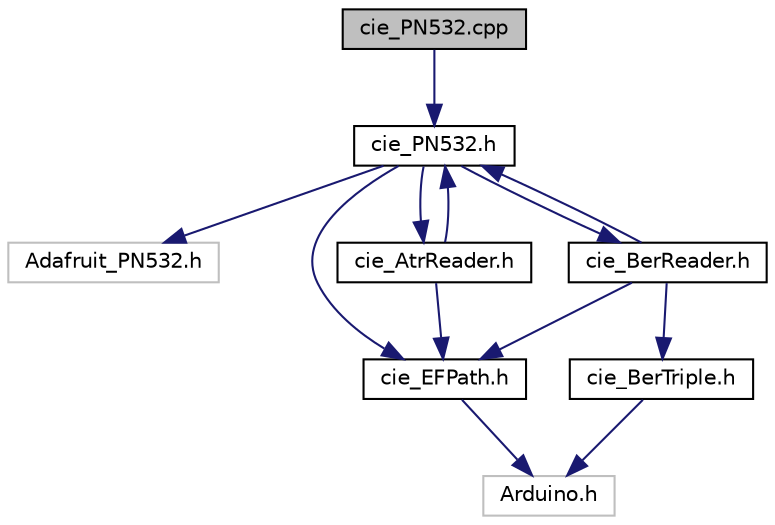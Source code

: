 digraph "cie_PN532.cpp"
{
  edge [fontname="Helvetica",fontsize="10",labelfontname="Helvetica",labelfontsize="10"];
  node [fontname="Helvetica",fontsize="10",shape=record];
  Node1 [label="cie_PN532.cpp",height=0.2,width=0.4,color="black", fillcolor="grey75", style="filled", fontcolor="black"];
  Node1 -> Node2 [color="midnightblue",fontsize="10",style="solid",fontname="Helvetica"];
  Node2 [label="cie_PN532.h",height=0.2,width=0.4,color="black", fillcolor="white", style="filled",URL="$cie__PN532_8h.html"];
  Node2 -> Node3 [color="midnightblue",fontsize="10",style="solid",fontname="Helvetica"];
  Node3 [label="Adafruit_PN532.h",height=0.2,width=0.4,color="grey75", fillcolor="white", style="filled"];
  Node2 -> Node4 [color="midnightblue",fontsize="10",style="solid",fontname="Helvetica"];
  Node4 [label="cie_EFPath.h",height=0.2,width=0.4,color="black", fillcolor="white", style="filled",URL="$cie__EFPath_8h.html"];
  Node4 -> Node5 [color="midnightblue",fontsize="10",style="solid",fontname="Helvetica"];
  Node5 [label="Arduino.h",height=0.2,width=0.4,color="grey75", fillcolor="white", style="filled"];
  Node2 -> Node6 [color="midnightblue",fontsize="10",style="solid",fontname="Helvetica"];
  Node6 [label="cie_AtrReader.h",height=0.2,width=0.4,color="black", fillcolor="white", style="filled",URL="$cie__AtrReader_8h.html"];
  Node6 -> Node2 [color="midnightblue",fontsize="10",style="solid",fontname="Helvetica"];
  Node6 -> Node4 [color="midnightblue",fontsize="10",style="solid",fontname="Helvetica"];
  Node2 -> Node7 [color="midnightblue",fontsize="10",style="solid",fontname="Helvetica"];
  Node7 [label="cie_BerReader.h",height=0.2,width=0.4,color="black", fillcolor="white", style="filled",URL="$cie__BerReader_8h.html"];
  Node7 -> Node4 [color="midnightblue",fontsize="10",style="solid",fontname="Helvetica"];
  Node7 -> Node8 [color="midnightblue",fontsize="10",style="solid",fontname="Helvetica"];
  Node8 [label="cie_BerTriple.h",height=0.2,width=0.4,color="black", fillcolor="white", style="filled",URL="$cie__BerTriple_8h.html"];
  Node8 -> Node5 [color="midnightblue",fontsize="10",style="solid",fontname="Helvetica"];
  Node7 -> Node2 [color="midnightblue",fontsize="10",style="solid",fontname="Helvetica"];
}
